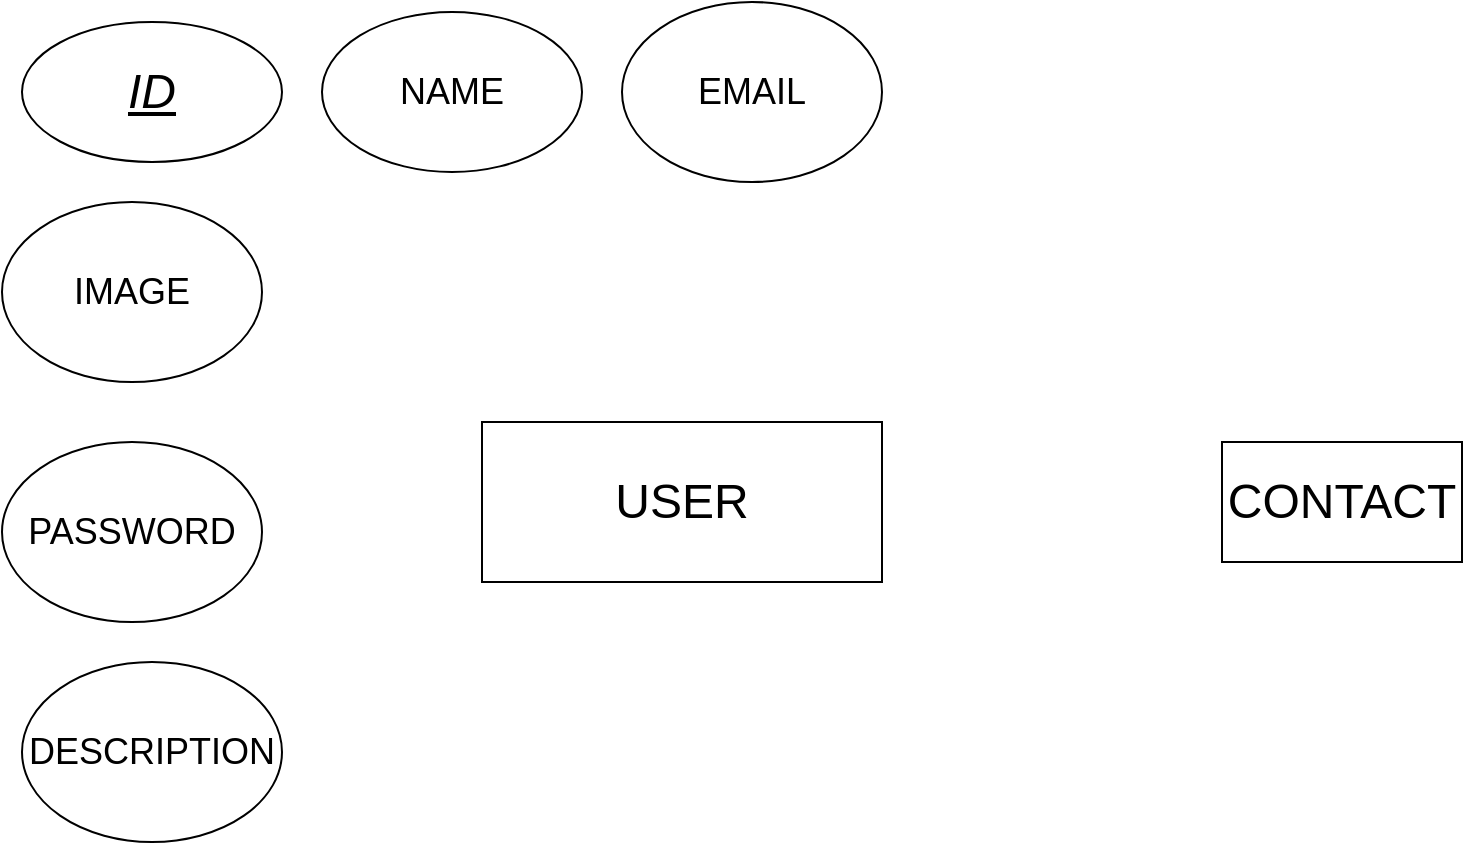<mxfile version="21.6.8" type="github">
  <diagram name="Page-1" id="ZxkpVUzxbEyeKxNiUnp3">
    <mxGraphModel dx="802" dy="808" grid="1" gridSize="10" guides="1" tooltips="1" connect="1" arrows="1" fold="1" page="1" pageScale="1" pageWidth="850" pageHeight="1100" math="0" shadow="0">
      <root>
        <mxCell id="0" />
        <mxCell id="1" parent="0" />
        <mxCell id="j49G48L2qvxyTF0GT2EV-2" value="&lt;font style=&quot;font-size: 24px;&quot;&gt;USER&lt;/font&gt;" style="rounded=0;whiteSpace=wrap;html=1;" vertex="1" parent="1">
          <mxGeometry x="260" y="310" width="200" height="80" as="geometry" />
        </mxCell>
        <mxCell id="j49G48L2qvxyTF0GT2EV-3" value="&lt;font style=&quot;font-size: 24px;&quot;&gt;CONTACT&lt;/font&gt;" style="rounded=0;whiteSpace=wrap;html=1;" vertex="1" parent="1">
          <mxGeometry x="630" y="320" width="120" height="60" as="geometry" />
        </mxCell>
        <mxCell id="j49G48L2qvxyTF0GT2EV-4" value="&lt;font style=&quot;font-size: 18px;&quot;&gt;NAME&lt;/font&gt;" style="ellipse;whiteSpace=wrap;html=1;" vertex="1" parent="1">
          <mxGeometry x="180" y="105" width="130" height="80" as="geometry" />
        </mxCell>
        <mxCell id="j49G48L2qvxyTF0GT2EV-5" value="&lt;font style=&quot;font-size: 24px;&quot;&gt;&lt;u&gt;&lt;i&gt;ID&lt;/i&gt;&lt;/u&gt;&lt;/font&gt;" style="ellipse;whiteSpace=wrap;html=1;" vertex="1" parent="1">
          <mxGeometry x="30" y="110" width="130" height="70" as="geometry" />
        </mxCell>
        <mxCell id="j49G48L2qvxyTF0GT2EV-6" value="&lt;font style=&quot;font-size: 18px;&quot;&gt;PASSWORD&lt;/font&gt;" style="ellipse;whiteSpace=wrap;html=1;" vertex="1" parent="1">
          <mxGeometry x="20" y="320" width="130" height="90" as="geometry" />
        </mxCell>
        <mxCell id="j49G48L2qvxyTF0GT2EV-7" value="&lt;font style=&quot;font-size: 18px;&quot;&gt;EMAIL&lt;/font&gt;" style="ellipse;whiteSpace=wrap;html=1;" vertex="1" parent="1">
          <mxGeometry x="330" y="100" width="130" height="90" as="geometry" />
        </mxCell>
        <mxCell id="j49G48L2qvxyTF0GT2EV-9" value="&lt;font style=&quot;font-size: 18px;&quot;&gt;IMAGE&lt;/font&gt;" style="ellipse;whiteSpace=wrap;html=1;" vertex="1" parent="1">
          <mxGeometry x="20" y="200" width="130" height="90" as="geometry" />
        </mxCell>
        <mxCell id="j49G48L2qvxyTF0GT2EV-10" value="&lt;font style=&quot;font-size: 18px;&quot;&gt;DESCRIPTION&lt;/font&gt;" style="ellipse;whiteSpace=wrap;html=1;" vertex="1" parent="1">
          <mxGeometry x="30" y="430" width="130" height="90" as="geometry" />
        </mxCell>
      </root>
    </mxGraphModel>
  </diagram>
</mxfile>
